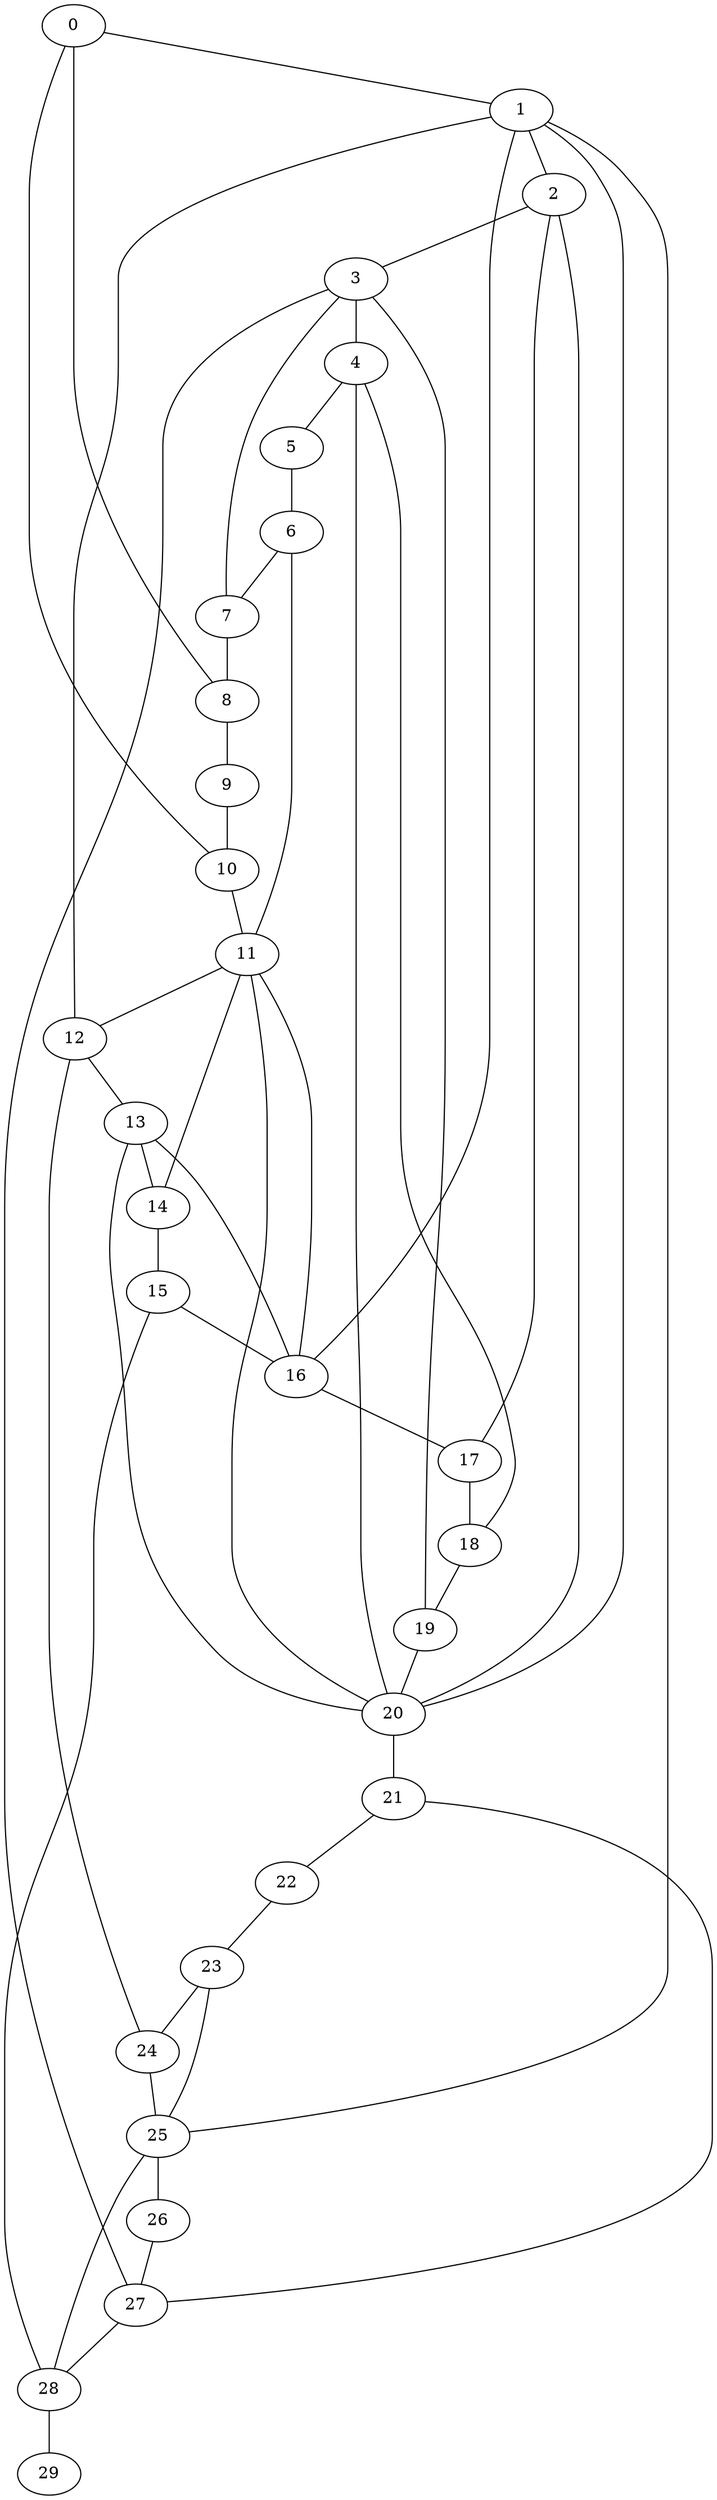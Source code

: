 
graph graphname {
    0 -- 1
0 -- 10
0 -- 8
1 -- 2
1 -- 20
1 -- 25
1 -- 16
1 -- 12
2 -- 3
2 -- 20
2 -- 17
3 -- 4
3 -- 7
3 -- 27
3 -- 19
4 -- 5
4 -- 18
4 -- 20
5 -- 6
6 -- 7
6 -- 11
7 -- 8
8 -- 9
9 -- 10
10 -- 11
11 -- 12
11 -- 16
11 -- 14
11 -- 20
12 -- 13
12 -- 24
13 -- 14
13 -- 16
13 -- 20
14 -- 15
15 -- 16
15 -- 28
16 -- 17
17 -- 18
18 -- 19
19 -- 20
20 -- 21
21 -- 22
21 -- 27
22 -- 23
23 -- 24
23 -- 25
24 -- 25
25 -- 26
25 -- 28
26 -- 27
27 -- 28
28 -- 29

}
